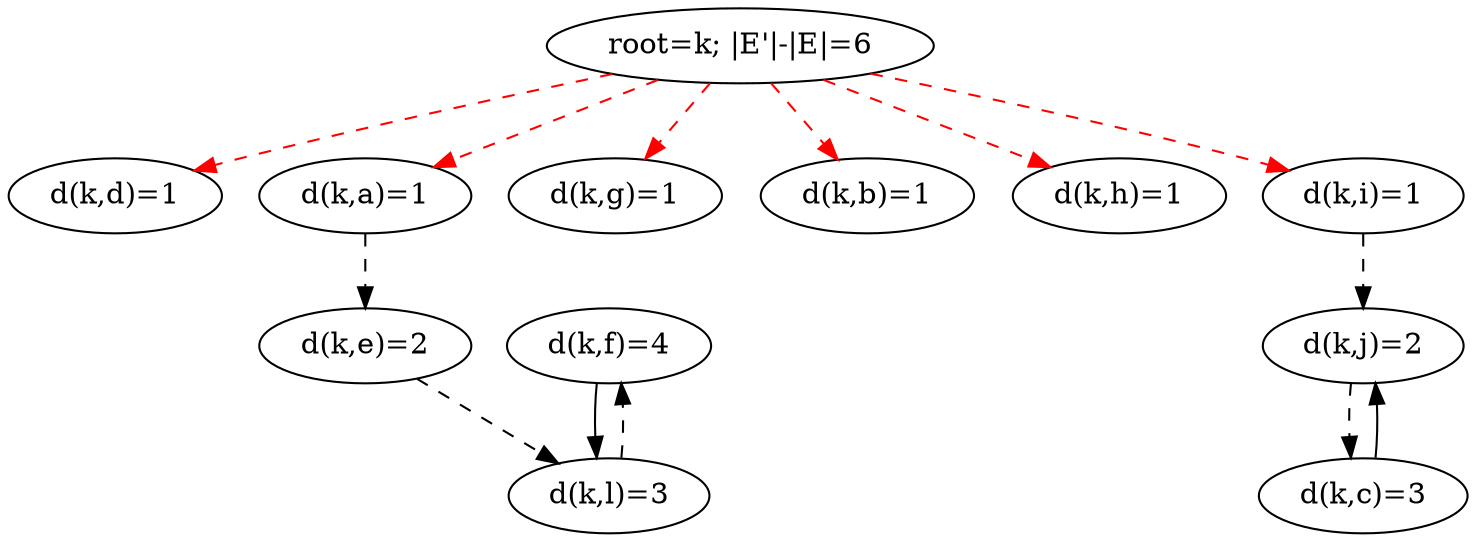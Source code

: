 digraph out {
f [label="d(k,f)=4"];
f -> l;
d [label="d(k,d)=1"];
c [label="d(k,c)=3"];
c -> j;
j [label="d(k,j)=2"];
j -> c [style=dashed];
i [label="d(k,i)=1"];
i -> j [style=dashed];
g [label="d(k,g)=1"];
b [label="d(k,b)=1"];
h [label="d(k,h)=1"];
a [label="d(k,a)=1"];
a -> e [style=dashed];
k [label="root=k; |E'|-|E|=6"];
k -> d [style=dashed, color=red];
k -> i [style=dashed, color=red];
k -> g [style=dashed, color=red];
k -> b [style=dashed, color=red];
k -> h [style=dashed, color=red];
k -> a [style=dashed, color=red];
l [label="d(k,l)=3"];
l -> f [style=dashed];
e [label="d(k,e)=2"];
e -> l [style=dashed];
}
